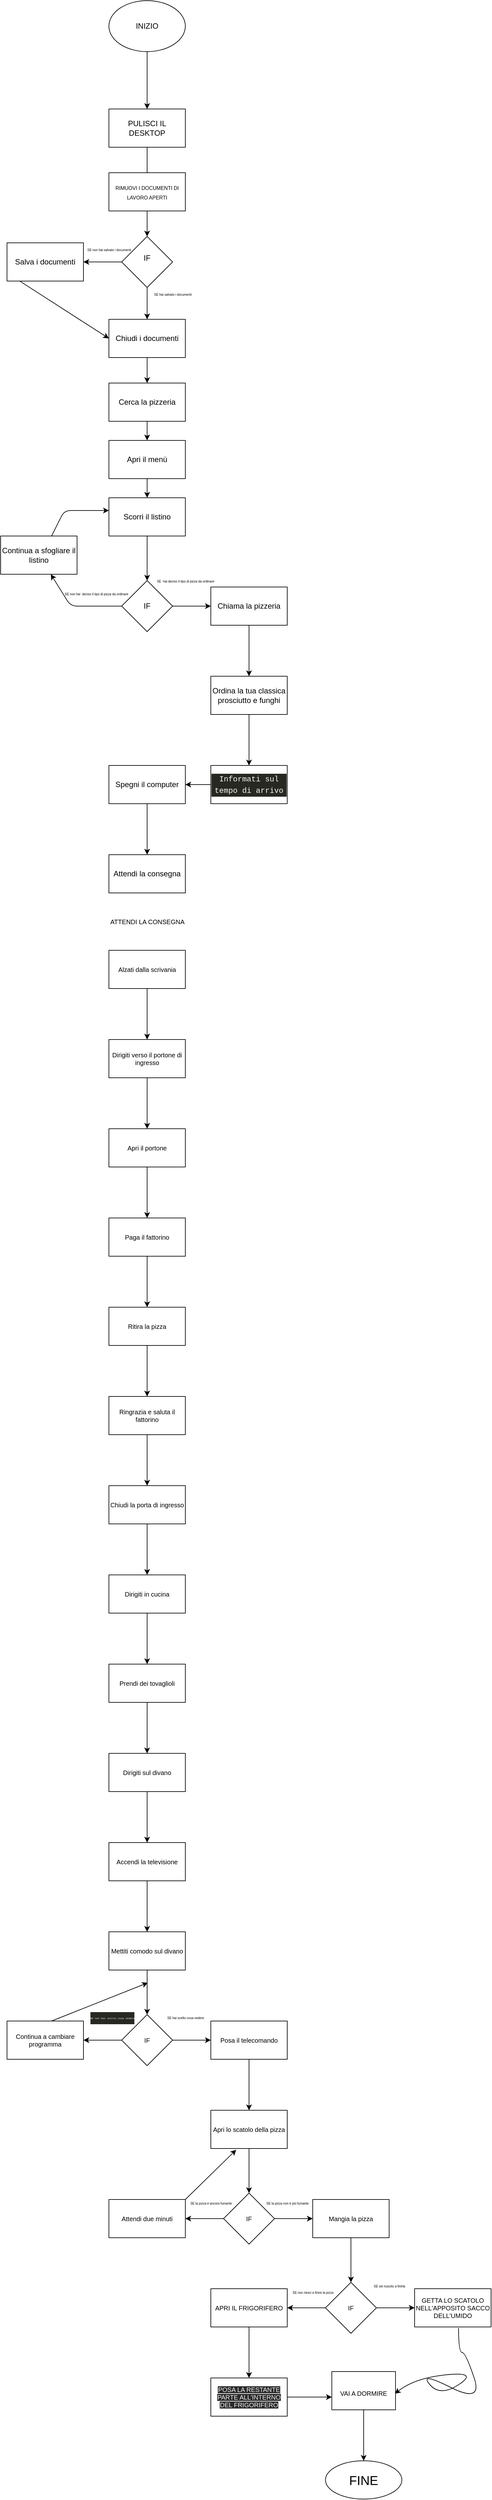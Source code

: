 <mxfile>
    <diagram id="CsFnMhccKIAE7JNETAlw" name="Pagina-1">
        <mxGraphModel dx="640" dy="544" grid="1" gridSize="10" guides="1" tooltips="1" connect="1" arrows="1" fold="1" page="1" pageScale="1" pageWidth="827" pageHeight="1169" math="0" shadow="0">
            <root>
                <mxCell id="0"/>
                <mxCell id="1" parent="0"/>
                <mxCell id="5" value="" style="edgeStyle=none;html=1;" edge="1" parent="1" source="3" target="4">
                    <mxGeometry relative="1" as="geometry"/>
                </mxCell>
                <mxCell id="3" value="INIZIO" style="ellipse;whiteSpace=wrap;html=1;" vertex="1" parent="1">
                    <mxGeometry x="240" y="20" width="120" height="80" as="geometry"/>
                </mxCell>
                <mxCell id="11" value="" style="edgeStyle=none;html=1;" edge="1" parent="1" source="4" target="10">
                    <mxGeometry relative="1" as="geometry"/>
                </mxCell>
                <mxCell id="4" value="PULISCI IL DESKTOP" style="whiteSpace=wrap;html=1;" vertex="1" parent="1">
                    <mxGeometry x="240" y="190" width="120" height="60" as="geometry"/>
                </mxCell>
                <mxCell id="13" value="" style="edgeStyle=none;html=1;fontSize=8;" edge="1" parent="1" source="10" target="12">
                    <mxGeometry relative="1" as="geometry"/>
                </mxCell>
                <mxCell id="19" value="" style="edgeStyle=none;html=1;fontSize=8;" edge="1" parent="1" source="10" target="18">
                    <mxGeometry relative="1" as="geometry"/>
                </mxCell>
                <mxCell id="10" value="&lt;p style=&quot;line-height: 1.2&quot;&gt;IF&lt;/p&gt;&lt;p style=&quot;line-height: 1.2 ; font-size: 6px&quot;&gt;&lt;br&gt;&lt;/p&gt;" style="rhombus;whiteSpace=wrap;html=1;" vertex="1" parent="1">
                    <mxGeometry x="260" y="390" width="80" height="80" as="geometry"/>
                </mxCell>
                <mxCell id="12" value="Salva i documenti" style="whiteSpace=wrap;html=1;" vertex="1" parent="1">
                    <mxGeometry x="80" y="400" width="120" height="60" as="geometry"/>
                </mxCell>
                <mxCell id="16" value="&lt;font style=&quot;font-size: 5px&quot;&gt;SE non hai&amp;nbsp; deciso il tipo di pizza da ordinare&lt;/font&gt;" style="text;html=1;align=center;verticalAlign=middle;resizable=0;points=[];autosize=1;strokeColor=none;fillColor=none;fontSize=8;" vertex="1" parent="1">
                    <mxGeometry x="160" y="940" width="120" height="20" as="geometry"/>
                </mxCell>
                <mxCell id="24" value="" style="edgeStyle=none;html=1;fontSize=5;" edge="1" parent="1" source="18" target="23">
                    <mxGeometry relative="1" as="geometry"/>
                </mxCell>
                <mxCell id="18" value="Chiudi i documenti" style="whiteSpace=wrap;html=1;" vertex="1" parent="1">
                    <mxGeometry x="240" y="520" width="120" height="60" as="geometry"/>
                </mxCell>
                <mxCell id="20" value="&lt;font style=&quot;font-size: 5px&quot;&gt;SE hai salvato i documenti&lt;/font&gt;" style="text;html=1;align=center;verticalAlign=middle;resizable=0;points=[];autosize=1;strokeColor=none;fillColor=none;fontSize=8;" vertex="1" parent="1">
                    <mxGeometry x="305" y="470" width="70" height="20" as="geometry"/>
                </mxCell>
                <mxCell id="21" value="&lt;span style=&quot;font-size: 8px&quot;&gt;RIMUOVI I DOCUMENTI DI LAVORO APERTI&lt;/span&gt;" style="whiteSpace=wrap;html=1;" vertex="1" parent="1">
                    <mxGeometry x="240" y="290" width="120" height="60" as="geometry"/>
                </mxCell>
                <mxCell id="29" value="" style="edgeStyle=none;html=1;fontSize=5;" edge="1" parent="1" source="23" target="28">
                    <mxGeometry relative="1" as="geometry"/>
                </mxCell>
                <mxCell id="23" value="Cerca la pizzeria" style="whiteSpace=wrap;html=1;" vertex="1" parent="1">
                    <mxGeometry x="240" y="620" width="120" height="60" as="geometry"/>
                </mxCell>
                <mxCell id="27" value="" style="endArrow=classic;html=1;fontSize=5;entryX=0;entryY=0.5;entryDx=0;entryDy=0;" edge="1" parent="1" target="18">
                    <mxGeometry width="50" height="50" relative="1" as="geometry">
                        <mxPoint x="100" y="460" as="sourcePoint"/>
                        <mxPoint x="270" y="500" as="targetPoint"/>
                        <Array as="points"/>
                    </mxGeometry>
                </mxCell>
                <mxCell id="31" value="" style="edgeStyle=none;html=1;fontSize=5;" edge="1" parent="1" source="28" target="30">
                    <mxGeometry relative="1" as="geometry"/>
                </mxCell>
                <mxCell id="28" value="Apri il menù" style="whiteSpace=wrap;html=1;" vertex="1" parent="1">
                    <mxGeometry x="240" y="710" width="120" height="60" as="geometry"/>
                </mxCell>
                <mxCell id="33" value="" style="edgeStyle=none;html=1;fontSize=5;" edge="1" parent="1" source="30" target="32">
                    <mxGeometry relative="1" as="geometry"/>
                </mxCell>
                <mxCell id="30" value="Scorri il listino" style="whiteSpace=wrap;html=1;" vertex="1" parent="1">
                    <mxGeometry x="240" y="800" width="120" height="60" as="geometry"/>
                </mxCell>
                <mxCell id="35" value="" style="edgeStyle=none;html=1;fontSize=5;" edge="1" parent="1" source="32" target="34">
                    <mxGeometry relative="1" as="geometry">
                        <Array as="points">
                            <mxPoint x="180" y="970"/>
                        </Array>
                    </mxGeometry>
                </mxCell>
                <mxCell id="39" value="" style="edgeStyle=none;html=1;fontSize=5;" edge="1" parent="1" source="32" target="38">
                    <mxGeometry relative="1" as="geometry"/>
                </mxCell>
                <mxCell id="32" value="IF" style="rhombus;whiteSpace=wrap;html=1;" vertex="1" parent="1">
                    <mxGeometry x="260" y="930" width="80" height="80" as="geometry"/>
                </mxCell>
                <mxCell id="34" value="Continua a sfogliare il listino" style="whiteSpace=wrap;html=1;" vertex="1" parent="1">
                    <mxGeometry x="70" y="860" width="120" height="60" as="geometry"/>
                </mxCell>
                <mxCell id="36" value="&lt;font style=&quot;font-size: 5px&quot;&gt;SE non hai salvato i documenti&lt;/font&gt;" style="text;html=1;align=center;verticalAlign=middle;resizable=0;points=[];autosize=1;strokeColor=none;fillColor=none;fontSize=8;" vertex="1" parent="1">
                    <mxGeometry x="200" y="400" width="80" height="20" as="geometry"/>
                </mxCell>
                <mxCell id="37" value="" style="endArrow=classic;html=1;fontSize=5;entryX=0;entryY=0.333;entryDx=0;entryDy=0;entryPerimeter=0;" edge="1" parent="1" target="30">
                    <mxGeometry width="50" height="50" relative="1" as="geometry">
                        <mxPoint x="150" y="860" as="sourcePoint"/>
                        <mxPoint x="200" y="850" as="targetPoint"/>
                        <Array as="points">
                            <mxPoint x="170" y="820"/>
                        </Array>
                    </mxGeometry>
                </mxCell>
                <mxCell id="42" value="" style="edgeStyle=none;html=1;fontSize=5;" edge="1" parent="1" source="38" target="41">
                    <mxGeometry relative="1" as="geometry"/>
                </mxCell>
                <mxCell id="38" value="Chiama la pizzeria" style="whiteSpace=wrap;html=1;" vertex="1" parent="1">
                    <mxGeometry x="400" y="940" width="120" height="60" as="geometry"/>
                </mxCell>
                <mxCell id="40" value="&lt;font style=&quot;font-size: 5px&quot;&gt;SE&amp;nbsp; hai deciso il tipo di pizza da ordinare&lt;/font&gt;" style="text;html=1;align=center;verticalAlign=middle;resizable=0;points=[];autosize=1;strokeColor=none;fillColor=none;fontSize=8;" vertex="1" parent="1">
                    <mxGeometry x="305" y="920" width="110" height="20" as="geometry"/>
                </mxCell>
                <mxCell id="44" value="" style="edgeStyle=none;html=1;fontSize=5;" edge="1" parent="1" source="41" target="43">
                    <mxGeometry relative="1" as="geometry"/>
                </mxCell>
                <mxCell id="41" value="Ordina la tua classica prosciutto e funghi" style="whiteSpace=wrap;html=1;" vertex="1" parent="1">
                    <mxGeometry x="400" y="1080" width="120" height="60" as="geometry"/>
                </mxCell>
                <mxCell id="46" value="" style="edgeStyle=none;html=1;fontSize=5;" edge="1" parent="1" source="43" target="45">
                    <mxGeometry relative="1" as="geometry"/>
                </mxCell>
                <mxCell id="43" value="&lt;div style=&quot;color: rgb(248 , 248 , 242) ; background-color: rgb(39 , 40 , 34) ; font-family: &amp;#34;menlo&amp;#34; , &amp;#34;monaco&amp;#34; , &amp;#34;courier new&amp;#34; , monospace ; line-height: 18px&quot;&gt;&lt;div&gt;Informati sul tempo di arrivo&lt;/div&gt;&lt;div&gt;&lt;/div&gt;&lt;/div&gt;" style="whiteSpace=wrap;html=1;" vertex="1" parent="1">
                    <mxGeometry x="400" y="1220" width="120" height="60" as="geometry"/>
                </mxCell>
                <mxCell id="48" value="" style="edgeStyle=none;html=1;fontSize=5;" edge="1" parent="1" source="45" target="47">
                    <mxGeometry relative="1" as="geometry"/>
                </mxCell>
                <mxCell id="45" value="Spegni il computer" style="whiteSpace=wrap;html=1;" vertex="1" parent="1">
                    <mxGeometry x="240" y="1220" width="120" height="60" as="geometry"/>
                </mxCell>
                <mxCell id="47" value="Attendi la consegna" style="whiteSpace=wrap;html=1;" vertex="1" parent="1">
                    <mxGeometry x="240" y="1360" width="120" height="60" as="geometry"/>
                </mxCell>
                <mxCell id="49" value="&lt;font style=&quot;font-size: 10px&quot;&gt;ATTENDI LA CONSEGNA&lt;/font&gt;" style="text;html=1;align=center;verticalAlign=middle;resizable=0;points=[];autosize=1;strokeColor=none;fillColor=none;fontSize=5;" vertex="1" parent="1">
                    <mxGeometry x="235" y="1460" width="130" height="10" as="geometry"/>
                </mxCell>
                <mxCell id="54" value="" style="edgeStyle=none;html=1;fontSize=10;" edge="1" parent="1" source="51" target="53">
                    <mxGeometry relative="1" as="geometry"/>
                </mxCell>
                <mxCell id="51" value="Alzati dalla scrivania" style="whiteSpace=wrap;html=1;fontSize=10;" vertex="1" parent="1">
                    <mxGeometry x="240" y="1510" width="120" height="60" as="geometry"/>
                </mxCell>
                <mxCell id="56" value="" style="edgeStyle=none;html=1;fontSize=10;" edge="1" parent="1" source="53" target="55">
                    <mxGeometry relative="1" as="geometry"/>
                </mxCell>
                <mxCell id="53" value="Dirigiti verso il portone di ingresso" style="whiteSpace=wrap;html=1;fontSize=10;" vertex="1" parent="1">
                    <mxGeometry x="240" y="1650" width="120" height="60" as="geometry"/>
                </mxCell>
                <mxCell id="58" value="" style="edgeStyle=none;html=1;fontSize=10;" edge="1" parent="1" source="55" target="57">
                    <mxGeometry relative="1" as="geometry"/>
                </mxCell>
                <mxCell id="55" value="Apri il portone" style="whiteSpace=wrap;html=1;fontSize=10;" vertex="1" parent="1">
                    <mxGeometry x="240" y="1790" width="120" height="60" as="geometry"/>
                </mxCell>
                <mxCell id="60" value="" style="edgeStyle=none;html=1;fontSize=10;" edge="1" parent="1" source="57" target="59">
                    <mxGeometry relative="1" as="geometry"/>
                </mxCell>
                <mxCell id="57" value="Paga il fattorino" style="whiteSpace=wrap;html=1;fontSize=10;" vertex="1" parent="1">
                    <mxGeometry x="240" y="1930" width="120" height="60" as="geometry"/>
                </mxCell>
                <mxCell id="62" value="" style="edgeStyle=none;html=1;fontSize=10;" edge="1" parent="1" source="59" target="61">
                    <mxGeometry relative="1" as="geometry"/>
                </mxCell>
                <mxCell id="59" value="Ritira la pizza" style="whiteSpace=wrap;html=1;fontSize=10;" vertex="1" parent="1">
                    <mxGeometry x="240" y="2070" width="120" height="60" as="geometry"/>
                </mxCell>
                <mxCell id="64" value="" style="edgeStyle=none;html=1;fontSize=10;" edge="1" parent="1" source="61" target="63">
                    <mxGeometry relative="1" as="geometry"/>
                </mxCell>
                <mxCell id="61" value="Ringrazia e saluta il fattorino" style="whiteSpace=wrap;html=1;fontSize=10;" vertex="1" parent="1">
                    <mxGeometry x="240" y="2210" width="120" height="60" as="geometry"/>
                </mxCell>
                <mxCell id="66" value="" style="edgeStyle=none;html=1;fontSize=10;" edge="1" parent="1" source="63" target="65">
                    <mxGeometry relative="1" as="geometry"/>
                </mxCell>
                <mxCell id="63" value="Chiudi la porta di ingresso" style="whiteSpace=wrap;html=1;fontSize=10;" vertex="1" parent="1">
                    <mxGeometry x="240" y="2350" width="120" height="60" as="geometry"/>
                </mxCell>
                <mxCell id="68" value="" style="edgeStyle=none;html=1;fontSize=10;" edge="1" parent="1" source="65" target="67">
                    <mxGeometry relative="1" as="geometry"/>
                </mxCell>
                <mxCell id="65" value="Dirigiti in cucina" style="whiteSpace=wrap;html=1;fontSize=10;" vertex="1" parent="1">
                    <mxGeometry x="240" y="2490" width="120" height="60" as="geometry"/>
                </mxCell>
                <mxCell id="70" value="" style="edgeStyle=none;html=1;fontSize=10;" edge="1" parent="1" source="67" target="69">
                    <mxGeometry relative="1" as="geometry"/>
                </mxCell>
                <mxCell id="67" value="Prendi dei tovaglioli" style="whiteSpace=wrap;html=1;fontSize=10;" vertex="1" parent="1">
                    <mxGeometry x="240" y="2630" width="120" height="60" as="geometry"/>
                </mxCell>
                <mxCell id="72" value="" style="edgeStyle=none;html=1;fontSize=10;" edge="1" parent="1" source="69" target="71">
                    <mxGeometry relative="1" as="geometry"/>
                </mxCell>
                <mxCell id="69" value="Dirigiti sul divano" style="whiteSpace=wrap;html=1;fontSize=10;" vertex="1" parent="1">
                    <mxGeometry x="240" y="2770" width="120" height="60" as="geometry"/>
                </mxCell>
                <mxCell id="74" value="" style="edgeStyle=none;html=1;fontSize=10;" edge="1" parent="1" source="71" target="73">
                    <mxGeometry relative="1" as="geometry"/>
                </mxCell>
                <mxCell id="71" value="Accendi la televisione" style="whiteSpace=wrap;html=1;fontSize=10;" vertex="1" parent="1">
                    <mxGeometry x="240" y="2910" width="120" height="60" as="geometry"/>
                </mxCell>
                <mxCell id="76" value="" style="edgeStyle=none;html=1;fontSize=10;" edge="1" parent="1" source="73" target="75">
                    <mxGeometry relative="1" as="geometry"/>
                </mxCell>
                <mxCell id="73" value="Mettiti comodo sul divano" style="whiteSpace=wrap;html=1;fontSize=10;" vertex="1" parent="1">
                    <mxGeometry x="240" y="3050" width="120" height="60" as="geometry"/>
                </mxCell>
                <mxCell id="78" value="" style="edgeStyle=none;html=1;fontSize=10;" edge="1" parent="1" source="75" target="77">
                    <mxGeometry relative="1" as="geometry"/>
                </mxCell>
                <mxCell id="82" value="" style="edgeStyle=none;html=1;fontSize=4;" edge="1" parent="1" source="75" target="81">
                    <mxGeometry relative="1" as="geometry"/>
                </mxCell>
                <mxCell id="75" value="IF" style="rhombus;whiteSpace=wrap;html=1;fontSize=10;" vertex="1" parent="1">
                    <mxGeometry x="260" y="3180" width="80" height="80" as="geometry"/>
                </mxCell>
                <mxCell id="77" value="Continua a cambiare programma" style="whiteSpace=wrap;html=1;fontSize=10;" vertex="1" parent="1">
                    <mxGeometry x="80" y="3190" width="120" height="60" as="geometry"/>
                </mxCell>
                <mxCell id="79" value="" style="endArrow=classic;html=1;fontSize=10;" edge="1" parent="1">
                    <mxGeometry width="50" height="50" relative="1" as="geometry">
                        <mxPoint x="150" y="3190" as="sourcePoint"/>
                        <mxPoint x="301.053" y="3130" as="targetPoint"/>
                    </mxGeometry>
                </mxCell>
                <mxCell id="80" value="&lt;div style=&quot;color: rgb(248 , 248 , 242) ; background-color: rgb(39 , 40 , 34) ; font-family: &amp;#34;menlo&amp;#34; , &amp;#34;monaco&amp;#34; , &amp;#34;courier new&amp;#34; , monospace ; line-height: 18px&quot;&gt;&lt;font style=&quot;font-size: 4px&quot;&gt;SE non hai scelto cosa vedere&lt;/font&gt;&lt;/div&gt;" style="text;html=1;align=center;verticalAlign=middle;resizable=0;points=[];autosize=1;strokeColor=none;fillColor=none;fontSize=10;" vertex="1" parent="1">
                    <mxGeometry x="200" y="3170" width="90" height="30" as="geometry"/>
                </mxCell>
                <mxCell id="85" value="" style="edgeStyle=none;html=1;fontSize=5;" edge="1" parent="1" source="81" target="84">
                    <mxGeometry relative="1" as="geometry"/>
                </mxCell>
                <mxCell id="81" value="Posa il telecomando" style="whiteSpace=wrap;html=1;fontSize=10;" vertex="1" parent="1">
                    <mxGeometry x="400" y="3190" width="120" height="60" as="geometry"/>
                </mxCell>
                <mxCell id="83" value="&lt;font style=&quot;font-size: 5px&quot;&gt;SE hai scelto cosa vedere&lt;/font&gt;" style="text;html=1;align=center;verticalAlign=middle;resizable=0;points=[];autosize=1;strokeColor=none;fillColor=none;fontSize=4;" vertex="1" parent="1">
                    <mxGeometry x="325" y="3180" width="70" height="10" as="geometry"/>
                </mxCell>
                <mxCell id="87" value="" style="edgeStyle=none;html=1;fontSize=5;" edge="1" parent="1" source="84" target="86">
                    <mxGeometry relative="1" as="geometry"/>
                </mxCell>
                <mxCell id="84" value="Apri lo scatolo della pizza" style="whiteSpace=wrap;html=1;fontSize=10;" vertex="1" parent="1">
                    <mxGeometry x="400" y="3330" width="120" height="60" as="geometry"/>
                </mxCell>
                <mxCell id="90" value="" style="edgeStyle=none;html=1;fontSize=5;" edge="1" parent="1" source="86" target="89">
                    <mxGeometry relative="1" as="geometry"/>
                </mxCell>
                <mxCell id="94" value="" style="edgeStyle=none;html=1;fontSize=5;" edge="1" parent="1" source="86" target="93">
                    <mxGeometry relative="1" as="geometry"/>
                </mxCell>
                <mxCell id="86" value="IF" style="rhombus;whiteSpace=wrap;html=1;fontSize=10;" vertex="1" parent="1">
                    <mxGeometry x="420" y="3460" width="80" height="80" as="geometry"/>
                </mxCell>
                <mxCell id="89" value="Attendi due minuti" style="whiteSpace=wrap;html=1;fontSize=10;" vertex="1" parent="1">
                    <mxGeometry x="240" y="3470" width="120" height="60" as="geometry"/>
                </mxCell>
                <mxCell id="91" value="SE la pizza è ancora fumante" style="text;html=1;align=center;verticalAlign=middle;resizable=0;points=[];autosize=1;strokeColor=none;fillColor=none;fontSize=5;" vertex="1" parent="1">
                    <mxGeometry x="360" y="3470" width="80" height="10" as="geometry"/>
                </mxCell>
                <mxCell id="92" value="" style="endArrow=classic;html=1;fontSize=5;entryX=0.332;entryY=1.033;entryDx=0;entryDy=0;entryPerimeter=0;" edge="1" parent="1" target="84">
                    <mxGeometry width="50" height="50" relative="1" as="geometry">
                        <mxPoint x="360" y="3470" as="sourcePoint"/>
                        <mxPoint x="410" y="3420" as="targetPoint"/>
                    </mxGeometry>
                </mxCell>
                <mxCell id="99" value="" style="edgeStyle=none;html=1;fontSize=5;" edge="1" parent="1" source="93" target="98">
                    <mxGeometry relative="1" as="geometry"/>
                </mxCell>
                <mxCell id="93" value="Mangia la pizza" style="whiteSpace=wrap;html=1;fontSize=10;" vertex="1" parent="1">
                    <mxGeometry x="560" y="3470" width="120" height="60" as="geometry"/>
                </mxCell>
                <mxCell id="95" value="SE la pizza non è più fumante" style="text;html=1;align=center;verticalAlign=middle;resizable=0;points=[];autosize=1;strokeColor=none;fillColor=none;fontSize=5;" vertex="1" parent="1">
                    <mxGeometry x="480" y="3470" width="80" height="10" as="geometry"/>
                </mxCell>
                <mxCell id="101" value="" style="edgeStyle=none;html=1;fontSize=5;" edge="1" parent="1" source="98" target="100">
                    <mxGeometry relative="1" as="geometry"/>
                </mxCell>
                <mxCell id="104" value="" style="edgeStyle=none;html=1;fontSize=5;" edge="1" parent="1" source="98" target="103">
                    <mxGeometry relative="1" as="geometry"/>
                </mxCell>
                <mxCell id="98" value="IF" style="rhombus;whiteSpace=wrap;html=1;fontSize=10;" vertex="1" parent="1">
                    <mxGeometry x="580" y="3600" width="80" height="80" as="geometry"/>
                </mxCell>
                <mxCell id="112" value="" style="edgeStyle=none;html=1;fontSize=20;" edge="1" parent="1" source="100" target="111">
                    <mxGeometry relative="1" as="geometry"/>
                </mxCell>
                <mxCell id="100" value="APRI IL FRIGORIFERO" style="whiteSpace=wrap;html=1;fontSize=10;" vertex="1" parent="1">
                    <mxGeometry x="400" y="3610" width="120" height="60" as="geometry"/>
                </mxCell>
                <mxCell id="102" value="SE non riesci a finire la pizza" style="text;html=1;align=center;verticalAlign=middle;resizable=0;points=[];autosize=1;strokeColor=none;fillColor=none;fontSize=5;" vertex="1" parent="1">
                    <mxGeometry x="520" y="3610" width="80" height="10" as="geometry"/>
                </mxCell>
                <mxCell id="103" value="GETTA LO SCATOLO NELL'APPOSITO SACCO DELL'UMIDO" style="whiteSpace=wrap;html=1;fontSize=10;" vertex="1" parent="1">
                    <mxGeometry x="720" y="3610" width="120" height="60" as="geometry"/>
                </mxCell>
                <mxCell id="105" value="SE sei riuscito a finirla" style="text;html=1;align=center;verticalAlign=middle;resizable=0;points=[];autosize=1;strokeColor=none;fillColor=none;fontSize=5;" vertex="1" parent="1">
                    <mxGeometry x="650" y="3600" width="60" height="10" as="geometry"/>
                </mxCell>
                <mxCell id="109" value="" style="curved=1;endArrow=classic;html=1;fontSize=8;exitX=0.575;exitY=1.028;exitDx=0;exitDy=0;exitPerimeter=0;entryX=0.99;entryY=0.435;entryDx=0;entryDy=0;entryPerimeter=0;" edge="1" parent="1" source="103">
                    <mxGeometry width="50" height="50" relative="1" as="geometry">
                        <mxPoint x="687" y="3670.0" as="sourcePoint"/>
                        <mxPoint x="689" y="3774.8" as="targetPoint"/>
                        <Array as="points">
                            <mxPoint x="789" y="3710"/>
                            <mxPoint x="800" y="3710"/>
                            <mxPoint x="827" y="3790"/>
                            <mxPoint x="727" y="3740"/>
                            <mxPoint x="760" y="3780"/>
                            <mxPoint x="820" y="3740"/>
                            <mxPoint x="720" y="3750"/>
                        </Array>
                    </mxGeometry>
                </mxCell>
                <mxCell id="111" value="&lt;meta charset=&quot;utf-8&quot;&gt;&lt;span style=&quot;color: rgb(240, 240, 240); font-family: helvetica; font-size: 10px; font-style: normal; font-weight: 400; letter-spacing: normal; text-align: center; text-indent: 0px; text-transform: none; word-spacing: 0px; background-color: rgb(42, 42, 42); display: inline; float: none;&quot;&gt;POSA LA RESTANTE PARTE ALL'INTERNO DEL FRIGORIFERO&lt;/span&gt;" style="whiteSpace=wrap;html=1;fontSize=10;" vertex="1" parent="1">
                    <mxGeometry x="400" y="3750" width="120" height="60" as="geometry"/>
                </mxCell>
                <mxCell id="113" value="" style="endArrow=classic;html=1;fontSize=20;exitX=1;exitY=0.5;exitDx=0;exitDy=0;entryX=0;entryY=0.5;entryDx=0;entryDy=0;" edge="1" parent="1" source="111">
                    <mxGeometry width="50" height="50" relative="1" as="geometry">
                        <mxPoint x="540" y="3820" as="sourcePoint"/>
                        <mxPoint x="590.0" y="3780" as="targetPoint"/>
                    </mxGeometry>
                </mxCell>
                <mxCell id="117" value="" style="edgeStyle=none;html=1;fontSize=10;" edge="1" parent="1" source="115" target="116">
                    <mxGeometry relative="1" as="geometry"/>
                </mxCell>
                <mxCell id="115" value="&lt;font style=&quot;font-size: 10px&quot;&gt;VAI A DORMIRE&lt;/font&gt;" style="rounded=0;whiteSpace=wrap;html=1;fontSize=20;" vertex="1" parent="1">
                    <mxGeometry x="590" y="3740" width="100" height="60" as="geometry"/>
                </mxCell>
                <mxCell id="116" value="FINE" style="ellipse;whiteSpace=wrap;html=1;fontSize=20;rounded=0;" vertex="1" parent="1">
                    <mxGeometry x="580" y="3880" width="120" height="60" as="geometry"/>
                </mxCell>
            </root>
        </mxGraphModel>
    </diagram>
</mxfile>